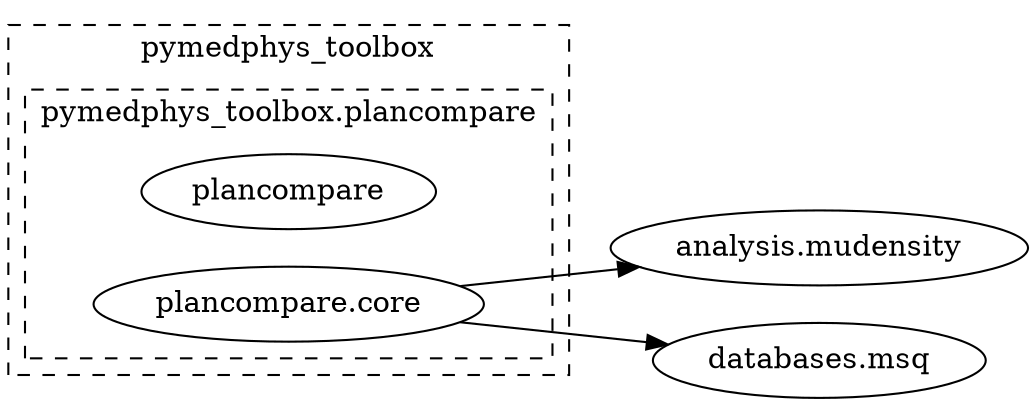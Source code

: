 strict digraph  {
    rankdir = LR;

    subgraph cluster_0 {
        
        label = "pymedphys_toolbox";
        style = dashed;

        subgraph cluster_1 {
            { rank = same; "pymedphys_toolbox.plancompare"; "pymedphys_toolbox.plancompare.core"; }

            label = "pymedphys_toolbox.plancompare"
        }
    }

    "pymedphys_toolbox.plancompare.core" [label="plancompare.core"];
    "pymedphys_analysis.mudensity" [label="analysis.mudensity"];
    "pymedphys_databases.msq" [label="databases.msq"];
    "pymedphys_toolbox.plancompare" [label="plancompare"];

    "pymedphys_toolbox.plancompare.core" -> "pymedphys_analysis.mudensity";
    "pymedphys_toolbox.plancompare.core" -> "pymedphys_databases.msq";
}
